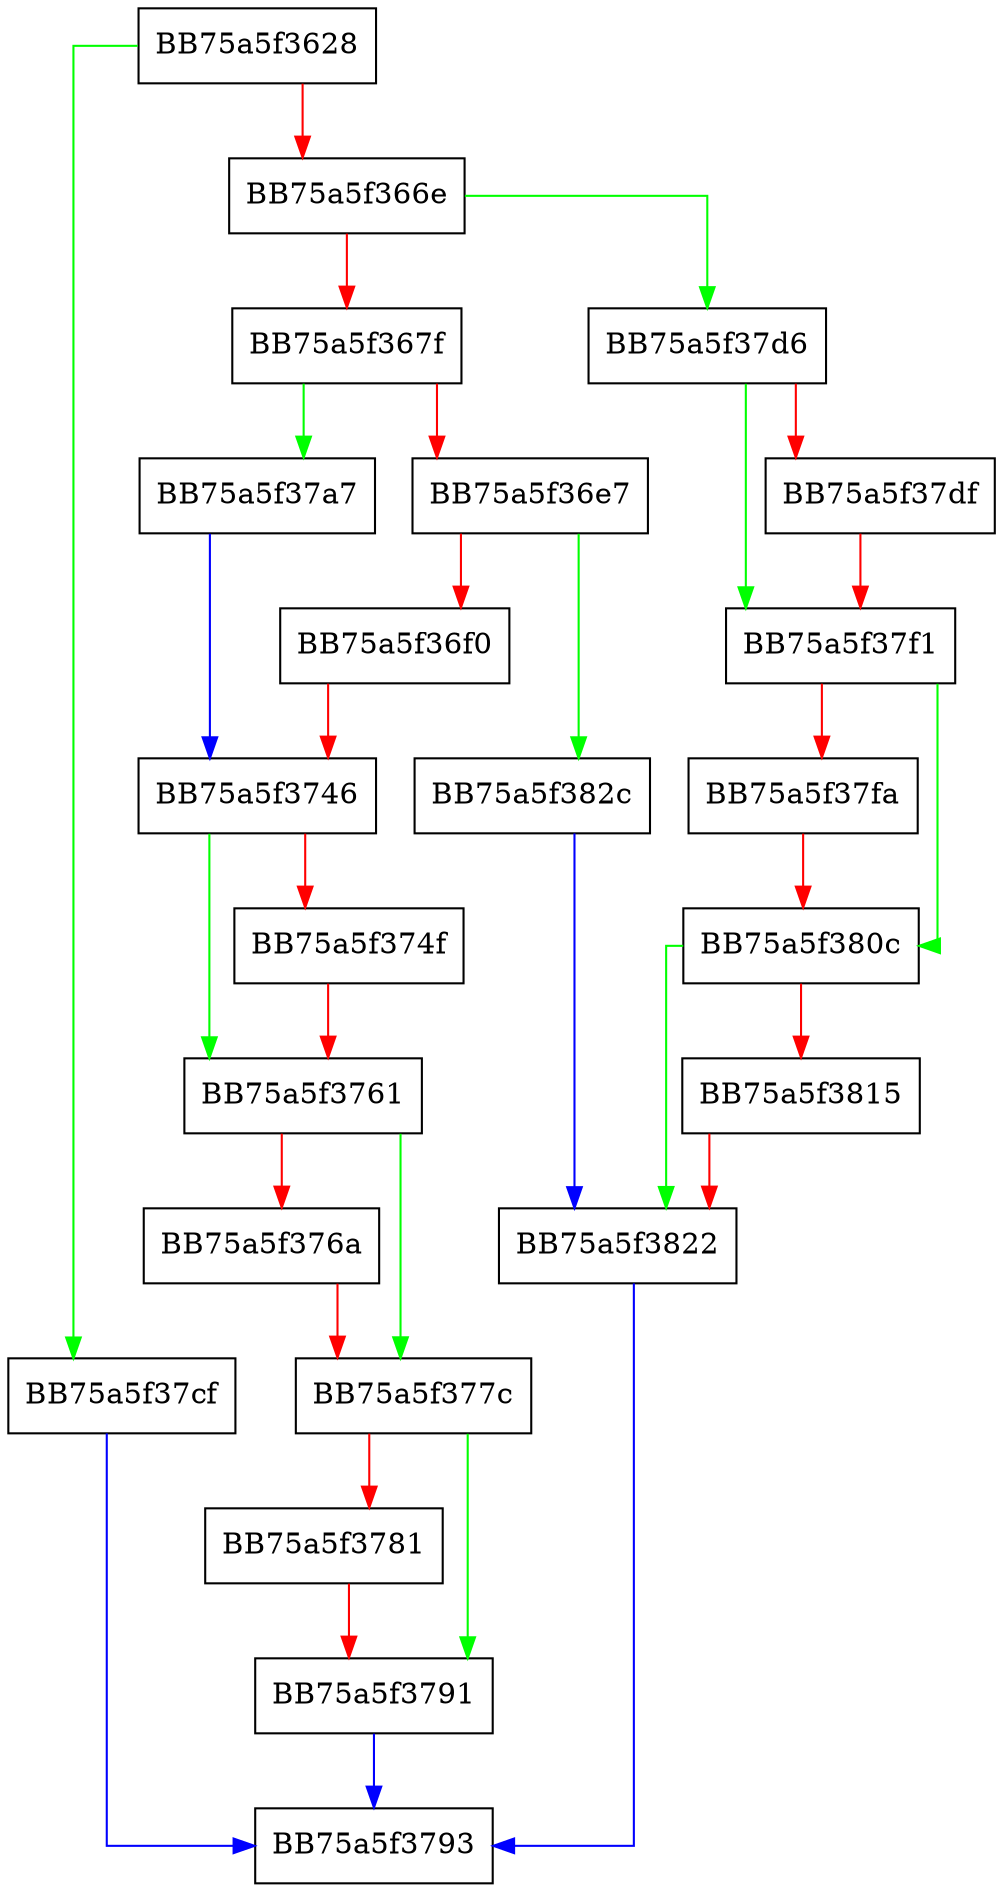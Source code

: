 digraph _create_compute_device {
  node [shape="box"];
  graph [splines=ortho];
  BB75a5f3628 -> BB75a5f37cf [color="green"];
  BB75a5f3628 -> BB75a5f366e [color="red"];
  BB75a5f366e -> BB75a5f37d6 [color="green"];
  BB75a5f366e -> BB75a5f367f [color="red"];
  BB75a5f367f -> BB75a5f37a7 [color="green"];
  BB75a5f367f -> BB75a5f36e7 [color="red"];
  BB75a5f36e7 -> BB75a5f382c [color="green"];
  BB75a5f36e7 -> BB75a5f36f0 [color="red"];
  BB75a5f36f0 -> BB75a5f3746 [color="red"];
  BB75a5f3746 -> BB75a5f3761 [color="green"];
  BB75a5f3746 -> BB75a5f374f [color="red"];
  BB75a5f374f -> BB75a5f3761 [color="red"];
  BB75a5f3761 -> BB75a5f377c [color="green"];
  BB75a5f3761 -> BB75a5f376a [color="red"];
  BB75a5f376a -> BB75a5f377c [color="red"];
  BB75a5f377c -> BB75a5f3791 [color="green"];
  BB75a5f377c -> BB75a5f3781 [color="red"];
  BB75a5f3781 -> BB75a5f3791 [color="red"];
  BB75a5f3791 -> BB75a5f3793 [color="blue"];
  BB75a5f37a7 -> BB75a5f3746 [color="blue"];
  BB75a5f37cf -> BB75a5f3793 [color="blue"];
  BB75a5f37d6 -> BB75a5f37f1 [color="green"];
  BB75a5f37d6 -> BB75a5f37df [color="red"];
  BB75a5f37df -> BB75a5f37f1 [color="red"];
  BB75a5f37f1 -> BB75a5f380c [color="green"];
  BB75a5f37f1 -> BB75a5f37fa [color="red"];
  BB75a5f37fa -> BB75a5f380c [color="red"];
  BB75a5f380c -> BB75a5f3822 [color="green"];
  BB75a5f380c -> BB75a5f3815 [color="red"];
  BB75a5f3815 -> BB75a5f3822 [color="red"];
  BB75a5f3822 -> BB75a5f3793 [color="blue"];
  BB75a5f382c -> BB75a5f3822 [color="blue"];
}